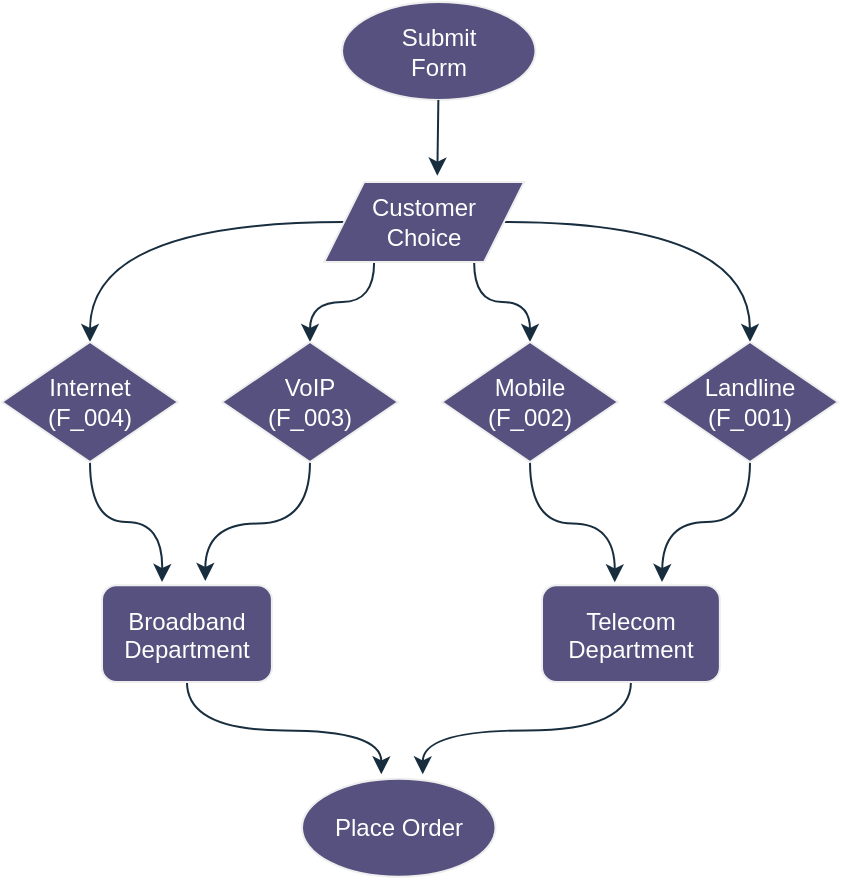 <mxfile version="21.6.6" type="google">
  <diagram id="nb6ehl5g4Z7GiBBCVYXB" name="Page-1">
    <mxGraphModel grid="1" page="1" gridSize="10" guides="1" tooltips="1" connect="1" arrows="1" fold="1" pageScale="1" pageWidth="827" pageHeight="1169" background="#ffffff" math="0" shadow="0">
      <root>
        <mxCell id="0" />
        <mxCell id="1" style="background=red;" parent="0" />
        <mxCell id="IBJ4Z9vqAqgJEc1qoDxA-5" value="Submit&lt;br&gt;Form" style="ellipse;whiteSpace=wrap;html=1;strokeColor=#EEEEEE;fontColor=#FFFFFF;fillColor=#56517E;" vertex="1" parent="1">
          <mxGeometry x="550.005" y="-70.003" width="96.75" height="49.026" as="geometry" />
        </mxCell>
        <mxCell id="IBJ4Z9vqAqgJEc1qoDxA-16" style="edgeStyle=orthogonalEdgeStyle;rounded=0;orthogonalLoop=1;jettySize=auto;html=1;exitX=0.25;exitY=1;exitDx=0;exitDy=0;entryX=0.5;entryY=0;entryDx=0;entryDy=0;strokeColor=#182E3E;curved=1;" edge="1" parent="1" source="IBJ4Z9vqAqgJEc1qoDxA-6" target="IBJ4Z9vqAqgJEc1qoDxA-10">
          <mxGeometry relative="1" as="geometry" />
        </mxCell>
        <mxCell id="IBJ4Z9vqAqgJEc1qoDxA-17" style="edgeStyle=orthogonalEdgeStyle;rounded=0;orthogonalLoop=1;jettySize=auto;html=1;exitX=0;exitY=0.5;exitDx=0;exitDy=0;entryX=0.5;entryY=0;entryDx=0;entryDy=0;strokeColor=#182E3E;curved=1;" edge="1" parent="1" source="IBJ4Z9vqAqgJEc1qoDxA-6" target="IBJ4Z9vqAqgJEc1qoDxA-9">
          <mxGeometry relative="1" as="geometry" />
        </mxCell>
        <mxCell id="IBJ4Z9vqAqgJEc1qoDxA-18" style="edgeStyle=orthogonalEdgeStyle;rounded=0;orthogonalLoop=1;jettySize=auto;html=1;exitX=0.75;exitY=1;exitDx=0;exitDy=0;entryX=0.5;entryY=0;entryDx=0;entryDy=0;strokeColor=#182E3E;curved=1;" edge="1" parent="1" source="IBJ4Z9vqAqgJEc1qoDxA-6" target="IBJ4Z9vqAqgJEc1qoDxA-7">
          <mxGeometry relative="1" as="geometry" />
        </mxCell>
        <mxCell id="IBJ4Z9vqAqgJEc1qoDxA-19" style="edgeStyle=orthogonalEdgeStyle;rounded=0;orthogonalLoop=1;jettySize=auto;html=1;exitX=1;exitY=0.5;exitDx=0;exitDy=0;entryX=0.5;entryY=0;entryDx=0;entryDy=0;strokeColor=#182E3E;curved=1;" edge="1" parent="1" source="IBJ4Z9vqAqgJEc1qoDxA-6" target="IBJ4Z9vqAqgJEc1qoDxA-8">
          <mxGeometry relative="1" as="geometry" />
        </mxCell>
        <mxCell id="IBJ4Z9vqAqgJEc1qoDxA-6" value="Customer&lt;br&gt;Choice" style="shape=parallelogram;perimeter=parallelogramPerimeter;whiteSpace=wrap;html=1;fixedSize=1;strokeColor=#EEEEEE;fontColor=#FFFFFF;fillColor=#56517E;" vertex="1" parent="1">
          <mxGeometry x="541.06" y="20" width="100" height="40" as="geometry" />
        </mxCell>
        <mxCell id="IBJ4Z9vqAqgJEc1qoDxA-23" style="edgeStyle=orthogonalEdgeStyle;rounded=0;orthogonalLoop=1;jettySize=auto;html=1;exitX=0.5;exitY=1;exitDx=0;exitDy=0;entryX=0.409;entryY=-0.03;entryDx=0;entryDy=0;entryPerimeter=0;strokeColor=#182E3E;curved=1;" edge="1" parent="1" source="IBJ4Z9vqAqgJEc1qoDxA-7" target="IBJ4Z9vqAqgJEc1qoDxA-12">
          <mxGeometry relative="1" as="geometry" />
        </mxCell>
        <mxCell id="IBJ4Z9vqAqgJEc1qoDxA-7" value="&lt;div&gt;Mobile&lt;/div&gt;&lt;div&gt;(F_002)&lt;/div&gt;" style="rhombus;whiteSpace=wrap;html=1;strokeColor=#EEEEEE;fontColor=#FFFFFF;fillColor=#56517E;" vertex="1" parent="1">
          <mxGeometry x="600" y="100" width="88" height="60" as="geometry" />
        </mxCell>
        <mxCell id="IBJ4Z9vqAqgJEc1qoDxA-25" style="edgeStyle=orthogonalEdgeStyle;rounded=0;orthogonalLoop=1;jettySize=auto;html=1;strokeColor=#182E3E;curved=1;" edge="1" parent="1" source="IBJ4Z9vqAqgJEc1qoDxA-8">
          <mxGeometry relative="1" as="geometry">
            <mxPoint x="710" y="220" as="targetPoint" />
          </mxGeometry>
        </mxCell>
        <mxCell id="IBJ4Z9vqAqgJEc1qoDxA-8" value="&lt;div&gt;Landline&lt;/div&gt;&lt;div&gt;(F_001)&lt;/div&gt;" style="rhombus;whiteSpace=wrap;html=1;strokeColor=#EEEEEE;fontColor=#FFFFFF;fillColor=#56517E;" vertex="1" parent="1">
          <mxGeometry x="710" y="100" width="88" height="60" as="geometry" />
        </mxCell>
        <mxCell id="IBJ4Z9vqAqgJEc1qoDxA-20" style="rounded=0;orthogonalLoop=1;jettySize=auto;html=1;exitX=0.5;exitY=1;exitDx=0;exitDy=0;strokeColor=#182E3E;edgeStyle=orthogonalEdgeStyle;curved=1;" edge="1" parent="1" source="IBJ4Z9vqAqgJEc1qoDxA-9">
          <mxGeometry relative="1" as="geometry">
            <mxPoint x="460" y="220" as="targetPoint" />
          </mxGeometry>
        </mxCell>
        <mxCell id="IBJ4Z9vqAqgJEc1qoDxA-9" value="&lt;div&gt;Internet&lt;/div&gt;&lt;div&gt;(F_004)&lt;/div&gt;" style="rhombus;whiteSpace=wrap;html=1;strokeColor=#EEEEEE;fontColor=#FFFFFF;fillColor=#56517E;" vertex="1" parent="1">
          <mxGeometry x="380" y="100" width="88" height="60" as="geometry" />
        </mxCell>
        <mxCell id="IBJ4Z9vqAqgJEc1qoDxA-22" style="edgeStyle=orthogonalEdgeStyle;rounded=0;orthogonalLoop=1;jettySize=auto;html=1;exitX=0.5;exitY=1;exitDx=0;exitDy=0;strokeColor=#182E3E;curved=1;entryX=0.608;entryY=-0.044;entryDx=0;entryDy=0;entryPerimeter=0;" edge="1" parent="1" source="IBJ4Z9vqAqgJEc1qoDxA-10" target="IBJ4Z9vqAqgJEc1qoDxA-11">
          <mxGeometry relative="1" as="geometry">
            <mxPoint x="480" y="220" as="targetPoint" />
          </mxGeometry>
        </mxCell>
        <mxCell id="IBJ4Z9vqAqgJEc1qoDxA-10" value="&lt;div&gt;VoIP&lt;/div&gt;&lt;div&gt;(F_003)&lt;/div&gt;" style="rhombus;whiteSpace=wrap;html=1;strokeColor=#EEEEEE;fontColor=#FFFFFF;fillColor=#56517E;" vertex="1" parent="1">
          <mxGeometry x="490" y="100" width="88" height="60" as="geometry" />
        </mxCell>
        <mxCell id="IBJ4Z9vqAqgJEc1qoDxA-26" style="edgeStyle=orthogonalEdgeStyle;rounded=0;orthogonalLoop=1;jettySize=auto;html=1;exitX=0.5;exitY=1;exitDx=0;exitDy=0;strokeColor=#182E3E;curved=1;entryX=0.41;entryY=-0.045;entryDx=0;entryDy=0;entryPerimeter=0;" edge="1" parent="1" source="IBJ4Z9vqAqgJEc1qoDxA-11" target="IBJ4Z9vqAqgJEc1qoDxA-13">
          <mxGeometry relative="1" as="geometry">
            <mxPoint x="570" y="310" as="targetPoint" />
          </mxGeometry>
        </mxCell>
        <mxCell id="IBJ4Z9vqAqgJEc1qoDxA-11" value="Broadband&#xa;Department" style="rounded=1;strokeColor=#EEEEEE;fillColor=#56517E;fontColor=#FFFFFF;labelBackgroundColor=none;" vertex="1" parent="1">
          <mxGeometry x="430" y="221.62" width="84.96" height="48.38" as="geometry" />
        </mxCell>
        <mxCell id="IBJ4Z9vqAqgJEc1qoDxA-27" style="edgeStyle=orthogonalEdgeStyle;rounded=0;orthogonalLoop=1;jettySize=auto;html=1;exitX=0.5;exitY=1;exitDx=0;exitDy=0;entryX=0.624;entryY=-0.045;entryDx=0;entryDy=0;entryPerimeter=0;strokeColor=#182E3E;curved=1;" edge="1" parent="1" source="IBJ4Z9vqAqgJEc1qoDxA-12" target="IBJ4Z9vqAqgJEc1qoDxA-13">
          <mxGeometry relative="1" as="geometry" />
        </mxCell>
        <mxCell id="IBJ4Z9vqAqgJEc1qoDxA-12" value="Telecom&#xa;Department" style="rounded=1;strokeColor=#EEEEEE;fillColor=#56517E;fontColor=#FFFFFF;labelBackgroundColor=none;" vertex="1" parent="1">
          <mxGeometry x="650" y="221.62" width="88.94" height="48.38" as="geometry" />
        </mxCell>
        <mxCell id="IBJ4Z9vqAqgJEc1qoDxA-13" value="Place Order" style="ellipse;whiteSpace=wrap;html=1;strokeColor=#EEEEEE;fontColor=#FFFFFF;fillColor=#56517E;" vertex="1" parent="1">
          <mxGeometry x="529.995" y="318.377" width="96.75" height="49.026" as="geometry" />
        </mxCell>
        <mxCell id="IBJ4Z9vqAqgJEc1qoDxA-15" value="" style="endArrow=classic;html=1;rounded=0;strokeColor=#182E3E;entryX=0.566;entryY=-0.079;entryDx=0;entryDy=0;entryPerimeter=0;" edge="1" parent="1" source="IBJ4Z9vqAqgJEc1qoDxA-5" target="IBJ4Z9vqAqgJEc1qoDxA-6">
          <mxGeometry width="50" height="50" relative="1" as="geometry">
            <mxPoint x="598.38" y="9.023" as="sourcePoint" />
            <mxPoint x="598" y="10" as="targetPoint" />
          </mxGeometry>
        </mxCell>
      </root>
    </mxGraphModel>
  </diagram>
</mxfile>
